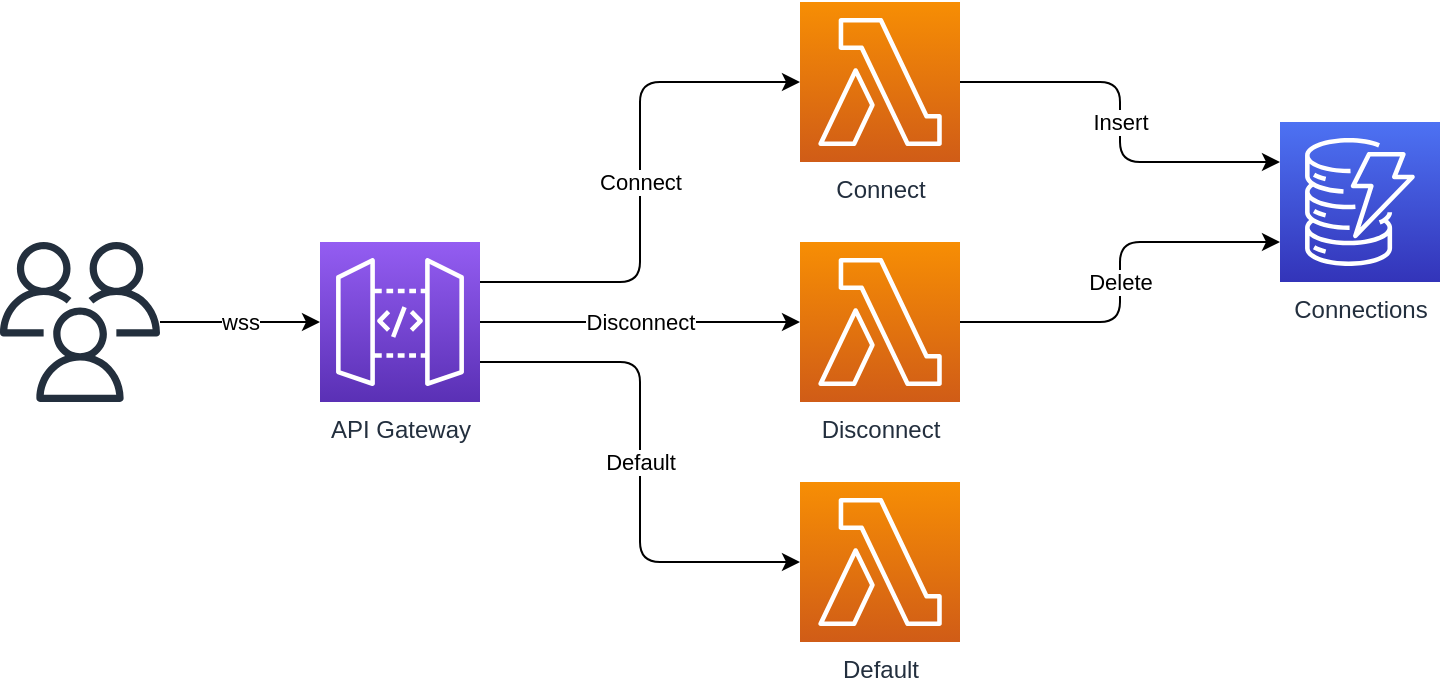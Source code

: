 <mxfile version="21.3.2" type="device">
  <diagram name="Page-1" id="zUDIsEes3fuU_4vHwqkb">
    <mxGraphModel dx="1279" dy="928" grid="1" gridSize="10" guides="1" tooltips="1" connect="1" arrows="1" fold="1" page="0" pageScale="1" pageWidth="1200" pageHeight="1600" background="none" math="0" shadow="0">
      <root>
        <mxCell id="0" />
        <mxCell id="1" parent="0" />
        <mxCell id="79ocfbkLSnn8-lTuyIUK-7" value="" style="edgeStyle=orthogonalEdgeStyle;rounded=1;orthogonalLoop=1;jettySize=auto;html=1;" parent="1" source="79ocfbkLSnn8-lTuyIUK-1" target="79ocfbkLSnn8-lTuyIUK-2" edge="1">
          <mxGeometry relative="1" as="geometry" />
        </mxCell>
        <mxCell id="hQblm7DwrYEl8OI6V9Pf-1" value="wss" style="edgeLabel;html=1;align=center;verticalAlign=middle;resizable=0;points=[];" parent="79ocfbkLSnn8-lTuyIUK-7" vertex="1" connectable="0">
          <mxGeometry relative="1" as="geometry">
            <mxPoint as="offset" />
          </mxGeometry>
        </mxCell>
        <mxCell id="79ocfbkLSnn8-lTuyIUK-1" value="" style="outlineConnect=0;fontColor=#232F3E;gradientColor=none;fillColor=#232F3D;strokeColor=none;dashed=0;verticalLabelPosition=bottom;verticalAlign=top;align=center;html=1;fontSize=12;fontStyle=0;aspect=fixed;pointerEvents=1;shape=mxgraph.aws4.users;rounded=1;" parent="1" vertex="1">
          <mxGeometry x="40" y="160" width="80" height="80" as="geometry" />
        </mxCell>
        <mxCell id="79ocfbkLSnn8-lTuyIUK-8" value="" style="edgeStyle=orthogonalEdgeStyle;rounded=1;orthogonalLoop=1;jettySize=auto;html=1;" parent="1" source="79ocfbkLSnn8-lTuyIUK-2" target="79ocfbkLSnn8-lTuyIUK-4" edge="1">
          <mxGeometry relative="1" as="geometry" />
        </mxCell>
        <mxCell id="79ocfbkLSnn8-lTuyIUK-12" value="Disconnect" style="edgeLabel;html=1;align=center;verticalAlign=middle;resizable=0;points=[];rounded=1;" parent="79ocfbkLSnn8-lTuyIUK-8" vertex="1" connectable="0">
          <mxGeometry relative="1" as="geometry">
            <mxPoint as="offset" />
          </mxGeometry>
        </mxCell>
        <mxCell id="79ocfbkLSnn8-lTuyIUK-9" style="edgeStyle=orthogonalEdgeStyle;rounded=1;orthogonalLoop=1;jettySize=auto;html=1;exitX=1;exitY=0.25;exitDx=0;exitDy=0;exitPerimeter=0;entryX=0;entryY=0.5;entryDx=0;entryDy=0;entryPerimeter=0;" parent="1" source="79ocfbkLSnn8-lTuyIUK-2" target="79ocfbkLSnn8-lTuyIUK-5" edge="1">
          <mxGeometry relative="1" as="geometry" />
        </mxCell>
        <mxCell id="79ocfbkLSnn8-lTuyIUK-11" value="Connect" style="edgeLabel;html=1;align=center;verticalAlign=middle;resizable=0;points=[];rounded=1;" parent="79ocfbkLSnn8-lTuyIUK-9" vertex="1" connectable="0">
          <mxGeometry relative="1" as="geometry">
            <mxPoint as="offset" />
          </mxGeometry>
        </mxCell>
        <mxCell id="79ocfbkLSnn8-lTuyIUK-10" style="edgeStyle=orthogonalEdgeStyle;rounded=1;orthogonalLoop=1;jettySize=auto;html=1;exitX=1;exitY=0.75;exitDx=0;exitDy=0;exitPerimeter=0;entryX=0;entryY=0.5;entryDx=0;entryDy=0;entryPerimeter=0;" parent="1" source="79ocfbkLSnn8-lTuyIUK-2" target="79ocfbkLSnn8-lTuyIUK-6" edge="1">
          <mxGeometry relative="1" as="geometry" />
        </mxCell>
        <mxCell id="79ocfbkLSnn8-lTuyIUK-13" value="Default" style="edgeLabel;html=1;align=center;verticalAlign=middle;resizable=0;points=[];rounded=1;" parent="79ocfbkLSnn8-lTuyIUK-10" vertex="1" connectable="0">
          <mxGeometry relative="1" as="geometry">
            <mxPoint as="offset" />
          </mxGeometry>
        </mxCell>
        <mxCell id="79ocfbkLSnn8-lTuyIUK-2" value="API Gateway" style="points=[[0,0,0],[0.25,0,0],[0.5,0,0],[0.75,0,0],[1,0,0],[0,1,0],[0.25,1,0],[0.5,1,0],[0.75,1,0],[1,1,0],[0,0.25,0],[0,0.5,0],[0,0.75,0],[1,0.25,0],[1,0.5,0],[1,0.75,0]];outlineConnect=0;fontColor=#232F3E;gradientColor=#945DF2;gradientDirection=north;fillColor=#5A30B5;strokeColor=#ffffff;dashed=0;verticalLabelPosition=bottom;verticalAlign=top;align=center;html=1;fontSize=12;fontStyle=0;aspect=fixed;shape=mxgraph.aws4.resourceIcon;resIcon=mxgraph.aws4.api_gateway;rounded=1;" parent="1" vertex="1">
          <mxGeometry x="200" y="160" width="80" height="80" as="geometry" />
        </mxCell>
        <mxCell id="79ocfbkLSnn8-lTuyIUK-3" value="Connections" style="points=[[0,0,0],[0.25,0,0],[0.5,0,0],[0.75,0,0],[1,0,0],[0,1,0],[0.25,1,0],[0.5,1,0],[0.75,1,0],[1,1,0],[0,0.25,0],[0,0.5,0],[0,0.75,0],[1,0.25,0],[1,0.5,0],[1,0.75,0]];outlineConnect=0;fontColor=#232F3E;gradientColor=#4D72F3;gradientDirection=north;fillColor=#3334B9;strokeColor=#ffffff;dashed=0;verticalLabelPosition=bottom;verticalAlign=top;align=center;html=1;fontSize=12;fontStyle=0;aspect=fixed;shape=mxgraph.aws4.resourceIcon;resIcon=mxgraph.aws4.dynamodb;rounded=1;" parent="1" vertex="1">
          <mxGeometry x="680" y="100" width="80" height="80" as="geometry" />
        </mxCell>
        <mxCell id="79ocfbkLSnn8-lTuyIUK-17" style="edgeStyle=orthogonalEdgeStyle;rounded=1;orthogonalLoop=1;jettySize=auto;html=1;exitX=1;exitY=0.5;exitDx=0;exitDy=0;exitPerimeter=0;entryX=0;entryY=0.75;entryDx=0;entryDy=0;entryPerimeter=0;" parent="1" source="79ocfbkLSnn8-lTuyIUK-4" target="79ocfbkLSnn8-lTuyIUK-3" edge="1">
          <mxGeometry relative="1" as="geometry" />
        </mxCell>
        <mxCell id="79ocfbkLSnn8-lTuyIUK-19" value="Delete" style="edgeLabel;html=1;align=center;verticalAlign=middle;resizable=0;points=[];rounded=1;" parent="79ocfbkLSnn8-lTuyIUK-17" vertex="1" connectable="0">
          <mxGeometry relative="1" as="geometry">
            <mxPoint as="offset" />
          </mxGeometry>
        </mxCell>
        <mxCell id="79ocfbkLSnn8-lTuyIUK-4" value="Disconnect" style="points=[[0,0,0],[0.25,0,0],[0.5,0,0],[0.75,0,0],[1,0,0],[0,1,0],[0.25,1,0],[0.5,1,0],[0.75,1,0],[1,1,0],[0,0.25,0],[0,0.5,0],[0,0.75,0],[1,0.25,0],[1,0.5,0],[1,0.75,0]];outlineConnect=0;fontColor=#232F3E;gradientColor=#F78E04;gradientDirection=north;fillColor=#D05C17;strokeColor=#ffffff;dashed=0;verticalLabelPosition=bottom;verticalAlign=top;align=center;html=1;fontSize=12;fontStyle=0;aspect=fixed;shape=mxgraph.aws4.resourceIcon;resIcon=mxgraph.aws4.lambda;rounded=1;" parent="1" vertex="1">
          <mxGeometry x="440" y="160" width="80" height="80" as="geometry" />
        </mxCell>
        <mxCell id="79ocfbkLSnn8-lTuyIUK-16" style="edgeStyle=orthogonalEdgeStyle;rounded=1;orthogonalLoop=1;jettySize=auto;html=1;exitX=1;exitY=0.5;exitDx=0;exitDy=0;exitPerimeter=0;entryX=0;entryY=0.25;entryDx=0;entryDy=0;entryPerimeter=0;" parent="1" source="79ocfbkLSnn8-lTuyIUK-5" target="79ocfbkLSnn8-lTuyIUK-3" edge="1">
          <mxGeometry relative="1" as="geometry" />
        </mxCell>
        <mxCell id="79ocfbkLSnn8-lTuyIUK-18" value="Insert" style="edgeLabel;html=1;align=center;verticalAlign=middle;resizable=0;points=[];rounded=1;" parent="79ocfbkLSnn8-lTuyIUK-16" vertex="1" connectable="0">
          <mxGeometry relative="1" as="geometry">
            <mxPoint as="offset" />
          </mxGeometry>
        </mxCell>
        <mxCell id="79ocfbkLSnn8-lTuyIUK-5" value="Connect" style="points=[[0,0,0],[0.25,0,0],[0.5,0,0],[0.75,0,0],[1,0,0],[0,1,0],[0.25,1,0],[0.5,1,0],[0.75,1,0],[1,1,0],[0,0.25,0],[0,0.5,0],[0,0.75,0],[1,0.25,0],[1,0.5,0],[1,0.75,0]];outlineConnect=0;fontColor=#232F3E;gradientColor=#F78E04;gradientDirection=north;fillColor=#D05C17;strokeColor=#ffffff;dashed=0;verticalLabelPosition=bottom;verticalAlign=top;align=center;html=1;fontSize=12;fontStyle=0;aspect=fixed;shape=mxgraph.aws4.resourceIcon;resIcon=mxgraph.aws4.lambda;rounded=1;" parent="1" vertex="1">
          <mxGeometry x="440" y="40" width="80" height="80" as="geometry" />
        </mxCell>
        <mxCell id="79ocfbkLSnn8-lTuyIUK-6" value="Default" style="points=[[0,0,0],[0.25,0,0],[0.5,0,0],[0.75,0,0],[1,0,0],[0,1,0],[0.25,1,0],[0.5,1,0],[0.75,1,0],[1,1,0],[0,0.25,0],[0,0.5,0],[0,0.75,0],[1,0.25,0],[1,0.5,0],[1,0.75,0]];outlineConnect=0;fontColor=#232F3E;gradientColor=#F78E04;gradientDirection=north;fillColor=#D05C17;strokeColor=#ffffff;dashed=0;verticalLabelPosition=bottom;verticalAlign=top;align=center;html=1;fontSize=12;fontStyle=0;aspect=fixed;shape=mxgraph.aws4.resourceIcon;resIcon=mxgraph.aws4.lambda;rounded=1;" parent="1" vertex="1">
          <mxGeometry x="440" y="280" width="80" height="80" as="geometry" />
        </mxCell>
      </root>
    </mxGraphModel>
  </diagram>
</mxfile>
